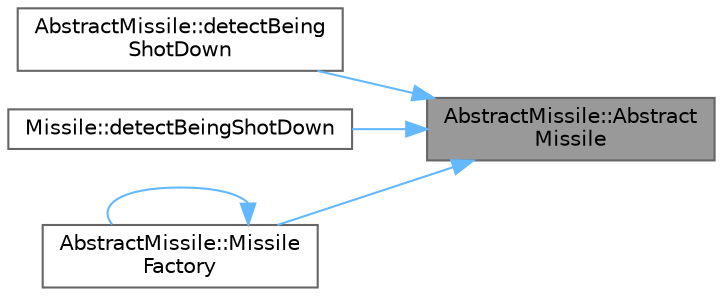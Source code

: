 digraph "AbstractMissile::AbstractMissile"
{
 // LATEX_PDF_SIZE
  bgcolor="transparent";
  edge [fontname=Helvetica,fontsize=10,labelfontname=Helvetica,labelfontsize=10];
  node [fontname=Helvetica,fontsize=10,shape=box,height=0.2,width=0.4];
  rankdir="RL";
  Node1 [id="Node000001",label="AbstractMissile::Abstract\lMissile",height=0.2,width=0.4,color="gray40", fillcolor="grey60", style="filled", fontcolor="black",tooltip="Protected constructor to prevent direct instantiation."];
  Node1 -> Node2 [id="edge1_Node000001_Node000002",dir="back",color="steelblue1",style="solid",tooltip=" "];
  Node2 [id="Node000002",label="AbstractMissile::detectBeing\lShotDown",height=0.2,width=0.4,color="grey40", fillcolor="white", style="filled",URL="$class_abstract_missile.html#aeda5c939bf0f23e82d6d6356849dbc7c",tooltip="Pure virtual function to detect if the missile has been shot down."];
  Node1 -> Node3 [id="edge2_Node000001_Node000003",dir="back",color="steelblue1",style="solid",tooltip=" "];
  Node3 [id="Node000003",label="Missile::detectBeingShotDown",height=0.2,width=0.4,color="grey40", fillcolor="white", style="filled",URL="$class_missile.html#a053912e11a3a70dcee8a28e0c301529b",tooltip="Detects if the missile has been shot down by friendly missiles."];
  Node1 -> Node4 [id="edge3_Node000001_Node000004",dir="back",color="steelblue1",style="solid",tooltip=" "];
  Node4 [id="Node000004",label="AbstractMissile::Missile\lFactory",height=0.2,width=0.4,color="grey40", fillcolor="white", style="filled",URL="$class_abstract_missile.html#a9a4d5fddefb557a1a92982f434968b33",tooltip="Friend function to create a missile using the MissileFactory."];
  Node4 -> Node4 [id="edge4_Node000004_Node000004",dir="back",color="steelblue1",style="solid",tooltip=" "];
}
